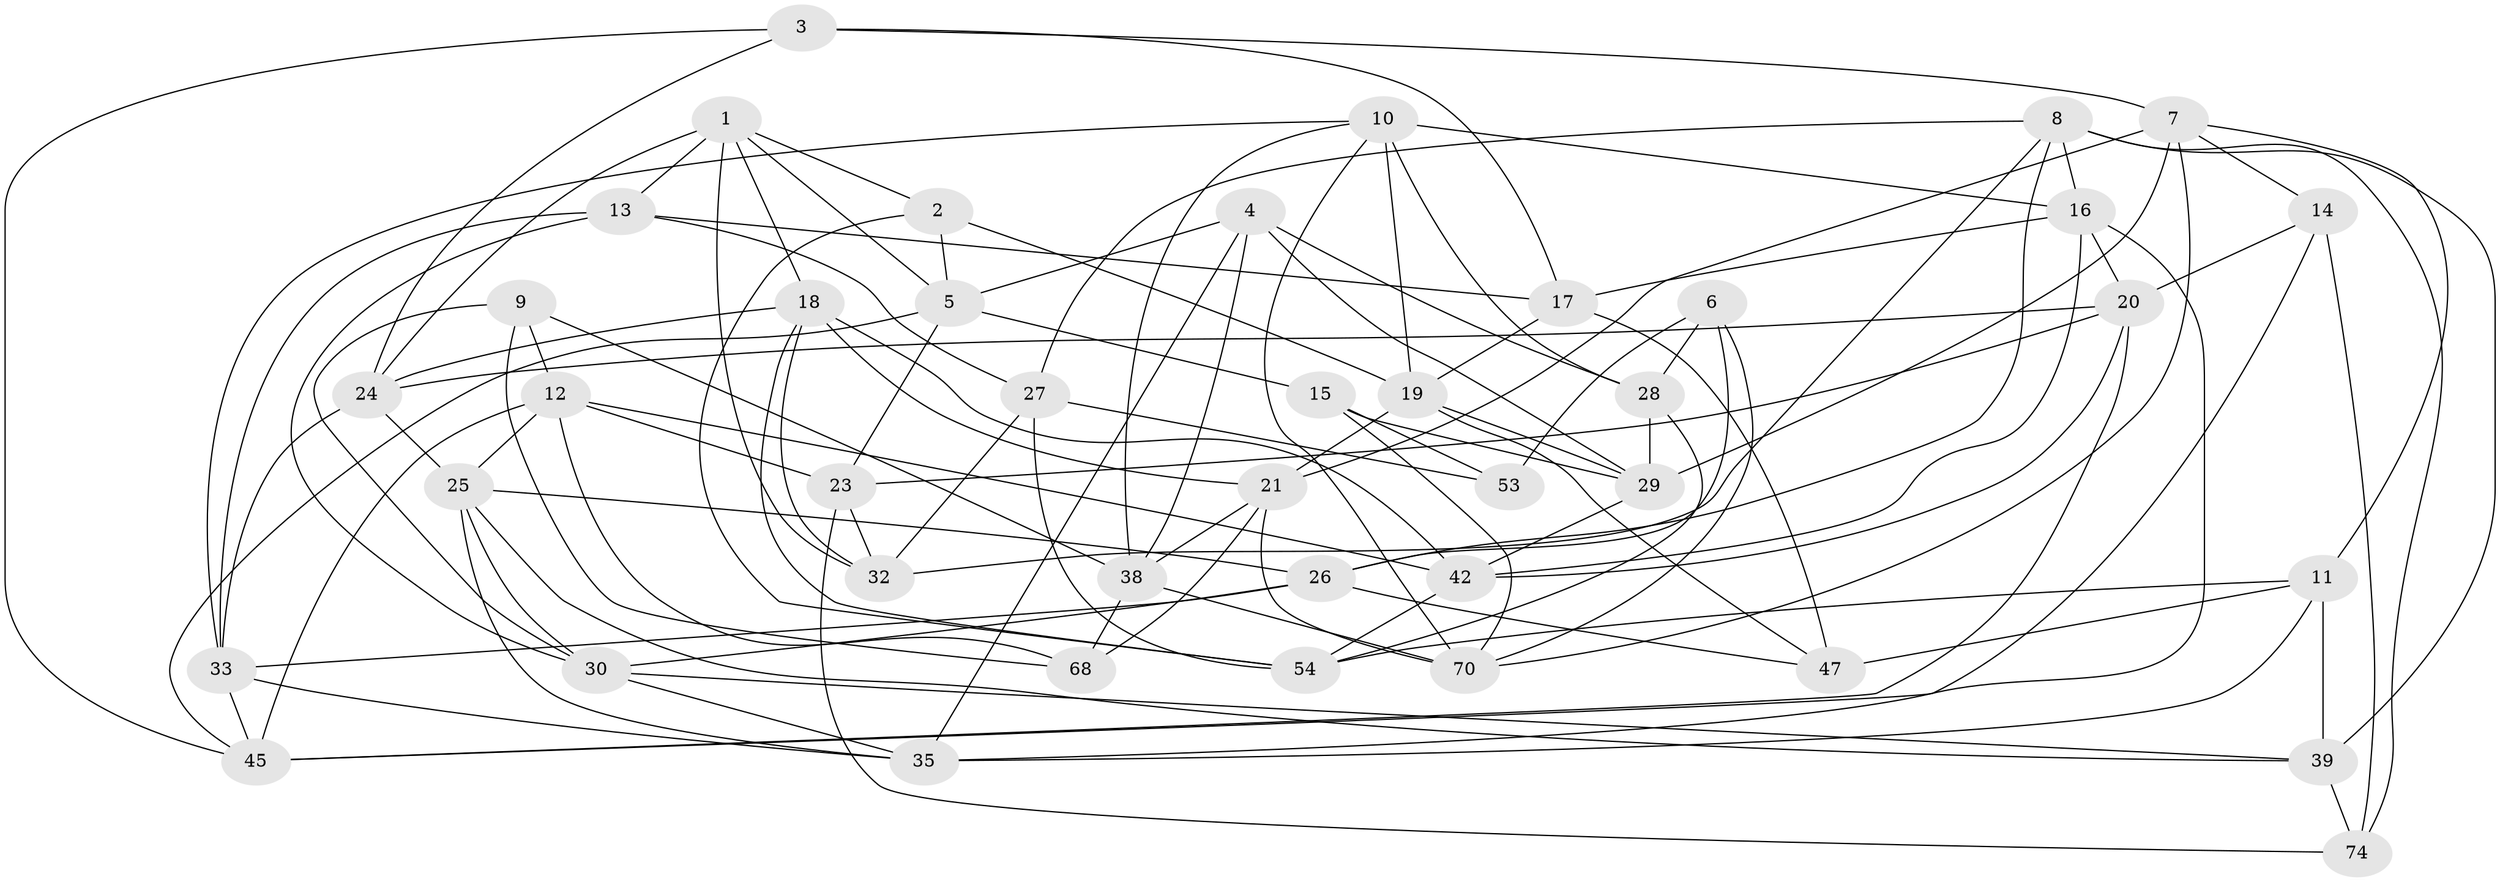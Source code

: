 // original degree distribution, {4: 1.0}
// Generated by graph-tools (version 1.1) at 2025/11/02/27/25 16:11:45]
// undirected, 42 vertices, 111 edges
graph export_dot {
graph [start="1"]
  node [color=gray90,style=filled];
  1 [super="+67"];
  2;
  3;
  4 [super="+49"];
  5 [super="+64"];
  6;
  7 [super="+50"];
  8 [super="+41"];
  9;
  10 [super="+51"];
  11 [super="+57"];
  12 [super="+48"];
  13 [super="+61"];
  14;
  15;
  16 [super="+34"];
  17 [super="+66"];
  18 [super="+37"];
  19 [super="+22"];
  20 [super="+62"];
  21 [super="+72"];
  23 [super="+31"];
  24 [super="+40"];
  25 [super="+36"];
  26 [super="+69"];
  27 [super="+44"];
  28 [super="+65"];
  29 [super="+59"];
  30 [super="+60"];
  32 [super="+63"];
  33 [super="+55"];
  35 [super="+71"];
  38 [super="+43"];
  39 [super="+52"];
  42 [super="+46"];
  45 [super="+58"];
  47;
  53;
  54 [super="+56"];
  68;
  70 [super="+73"];
  74;
  1 -- 13;
  1 -- 2;
  1 -- 24;
  1 -- 32;
  1 -- 5;
  1 -- 18;
  2 -- 19;
  2 -- 54;
  2 -- 5;
  3 -- 45;
  3 -- 24;
  3 -- 7;
  3 -- 17;
  4 -- 29;
  4 -- 28 [weight=2];
  4 -- 35;
  4 -- 5;
  4 -- 38;
  5 -- 23;
  5 -- 45;
  5 -- 15;
  6 -- 70;
  6 -- 26;
  6 -- 53;
  6 -- 28;
  7 -- 11;
  7 -- 14;
  7 -- 21;
  7 -- 70;
  7 -- 29;
  8 -- 74;
  8 -- 32;
  8 -- 16;
  8 -- 27;
  8 -- 39;
  8 -- 26;
  9 -- 30;
  9 -- 68;
  9 -- 12;
  9 -- 38;
  10 -- 19;
  10 -- 16;
  10 -- 33;
  10 -- 70;
  10 -- 28;
  10 -- 38;
  11 -- 47;
  11 -- 39 [weight=2];
  11 -- 35;
  11 -- 54;
  12 -- 25;
  12 -- 45;
  12 -- 42;
  12 -- 68;
  12 -- 23;
  13 -- 27;
  13 -- 30;
  13 -- 17 [weight=2];
  13 -- 33;
  14 -- 74;
  14 -- 20;
  14 -- 45;
  15 -- 53;
  15 -- 70;
  15 -- 29;
  16 -- 17;
  16 -- 42;
  16 -- 20;
  16 -- 35;
  17 -- 19;
  17 -- 47;
  18 -- 42;
  18 -- 21;
  18 -- 32;
  18 -- 24;
  18 -- 54;
  19 -- 29;
  19 -- 21;
  19 -- 47;
  20 -- 45;
  20 -- 23;
  20 -- 24;
  20 -- 42;
  21 -- 70;
  21 -- 68;
  21 -- 38;
  23 -- 74;
  23 -- 32 [weight=2];
  24 -- 33;
  24 -- 25;
  25 -- 26;
  25 -- 30;
  25 -- 39;
  25 -- 35;
  26 -- 30;
  26 -- 47;
  26 -- 33;
  27 -- 53 [weight=2];
  27 -- 32;
  27 -- 54;
  28 -- 29;
  28 -- 54;
  29 -- 42;
  30 -- 39;
  30 -- 35;
  33 -- 35;
  33 -- 45;
  38 -- 68;
  38 -- 70;
  39 -- 74;
  42 -- 54;
}

